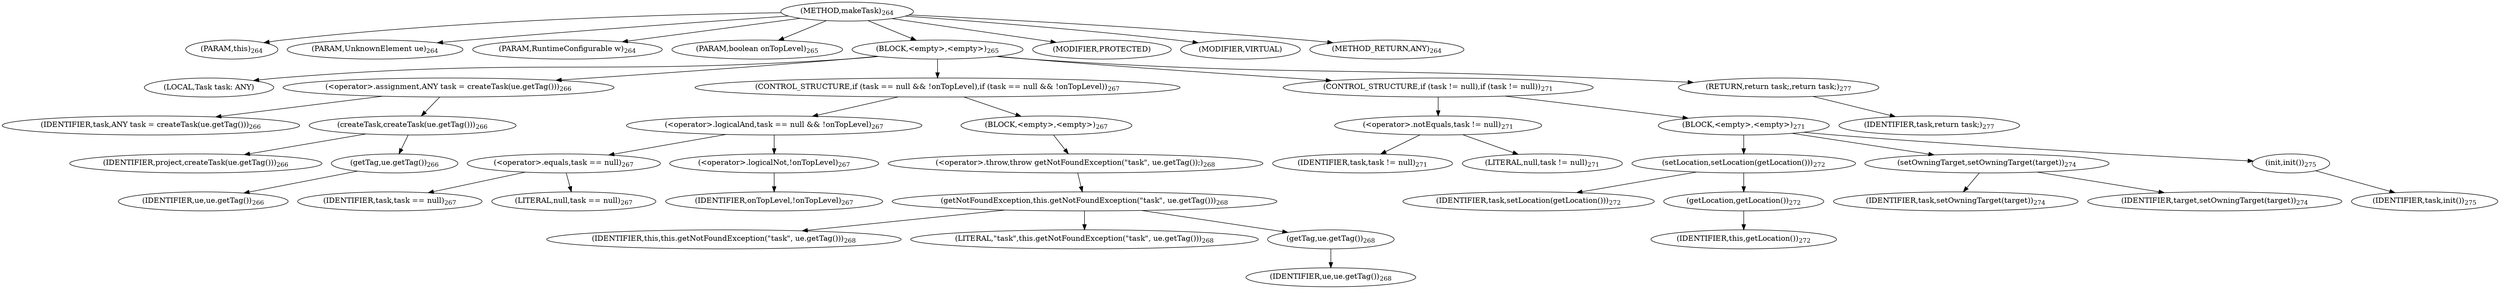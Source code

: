 digraph "makeTask" {  
"362" [label = <(METHOD,makeTask)<SUB>264</SUB>> ]
"15" [label = <(PARAM,this)<SUB>264</SUB>> ]
"363" [label = <(PARAM,UnknownElement ue)<SUB>264</SUB>> ]
"364" [label = <(PARAM,RuntimeConfigurable w)<SUB>264</SUB>> ]
"365" [label = <(PARAM,boolean onTopLevel)<SUB>265</SUB>> ]
"366" [label = <(BLOCK,&lt;empty&gt;,&lt;empty&gt;)<SUB>265</SUB>> ]
"367" [label = <(LOCAL,Task task: ANY)> ]
"368" [label = <(&lt;operator&gt;.assignment,ANY task = createTask(ue.getTag()))<SUB>266</SUB>> ]
"369" [label = <(IDENTIFIER,task,ANY task = createTask(ue.getTag()))<SUB>266</SUB>> ]
"370" [label = <(createTask,createTask(ue.getTag()))<SUB>266</SUB>> ]
"371" [label = <(IDENTIFIER,project,createTask(ue.getTag()))<SUB>266</SUB>> ]
"372" [label = <(getTag,ue.getTag())<SUB>266</SUB>> ]
"373" [label = <(IDENTIFIER,ue,ue.getTag())<SUB>266</SUB>> ]
"374" [label = <(CONTROL_STRUCTURE,if (task == null &amp;&amp; !onTopLevel),if (task == null &amp;&amp; !onTopLevel))<SUB>267</SUB>> ]
"375" [label = <(&lt;operator&gt;.logicalAnd,task == null &amp;&amp; !onTopLevel)<SUB>267</SUB>> ]
"376" [label = <(&lt;operator&gt;.equals,task == null)<SUB>267</SUB>> ]
"377" [label = <(IDENTIFIER,task,task == null)<SUB>267</SUB>> ]
"378" [label = <(LITERAL,null,task == null)<SUB>267</SUB>> ]
"379" [label = <(&lt;operator&gt;.logicalNot,!onTopLevel)<SUB>267</SUB>> ]
"380" [label = <(IDENTIFIER,onTopLevel,!onTopLevel)<SUB>267</SUB>> ]
"381" [label = <(BLOCK,&lt;empty&gt;,&lt;empty&gt;)<SUB>267</SUB>> ]
"382" [label = <(&lt;operator&gt;.throw,throw getNotFoundException(&quot;task&quot;, ue.getTag());)<SUB>268</SUB>> ]
"383" [label = <(getNotFoundException,this.getNotFoundException(&quot;task&quot;, ue.getTag()))<SUB>268</SUB>> ]
"14" [label = <(IDENTIFIER,this,this.getNotFoundException(&quot;task&quot;, ue.getTag()))<SUB>268</SUB>> ]
"384" [label = <(LITERAL,&quot;task&quot;,this.getNotFoundException(&quot;task&quot;, ue.getTag()))<SUB>268</SUB>> ]
"385" [label = <(getTag,ue.getTag())<SUB>268</SUB>> ]
"386" [label = <(IDENTIFIER,ue,ue.getTag())<SUB>268</SUB>> ]
"387" [label = <(CONTROL_STRUCTURE,if (task != null),if (task != null))<SUB>271</SUB>> ]
"388" [label = <(&lt;operator&gt;.notEquals,task != null)<SUB>271</SUB>> ]
"389" [label = <(IDENTIFIER,task,task != null)<SUB>271</SUB>> ]
"390" [label = <(LITERAL,null,task != null)<SUB>271</SUB>> ]
"391" [label = <(BLOCK,&lt;empty&gt;,&lt;empty&gt;)<SUB>271</SUB>> ]
"392" [label = <(setLocation,setLocation(getLocation()))<SUB>272</SUB>> ]
"393" [label = <(IDENTIFIER,task,setLocation(getLocation()))<SUB>272</SUB>> ]
"394" [label = <(getLocation,getLocation())<SUB>272</SUB>> ]
"16" [label = <(IDENTIFIER,this,getLocation())<SUB>272</SUB>> ]
"395" [label = <(setOwningTarget,setOwningTarget(target))<SUB>274</SUB>> ]
"396" [label = <(IDENTIFIER,task,setOwningTarget(target))<SUB>274</SUB>> ]
"397" [label = <(IDENTIFIER,target,setOwningTarget(target))<SUB>274</SUB>> ]
"398" [label = <(init,init())<SUB>275</SUB>> ]
"399" [label = <(IDENTIFIER,task,init())<SUB>275</SUB>> ]
"400" [label = <(RETURN,return task;,return task;)<SUB>277</SUB>> ]
"401" [label = <(IDENTIFIER,task,return task;)<SUB>277</SUB>> ]
"402" [label = <(MODIFIER,PROTECTED)> ]
"403" [label = <(MODIFIER,VIRTUAL)> ]
"404" [label = <(METHOD_RETURN,ANY)<SUB>264</SUB>> ]
  "362" -> "15" 
  "362" -> "363" 
  "362" -> "364" 
  "362" -> "365" 
  "362" -> "366" 
  "362" -> "402" 
  "362" -> "403" 
  "362" -> "404" 
  "366" -> "367" 
  "366" -> "368" 
  "366" -> "374" 
  "366" -> "387" 
  "366" -> "400" 
  "368" -> "369" 
  "368" -> "370" 
  "370" -> "371" 
  "370" -> "372" 
  "372" -> "373" 
  "374" -> "375" 
  "374" -> "381" 
  "375" -> "376" 
  "375" -> "379" 
  "376" -> "377" 
  "376" -> "378" 
  "379" -> "380" 
  "381" -> "382" 
  "382" -> "383" 
  "383" -> "14" 
  "383" -> "384" 
  "383" -> "385" 
  "385" -> "386" 
  "387" -> "388" 
  "387" -> "391" 
  "388" -> "389" 
  "388" -> "390" 
  "391" -> "392" 
  "391" -> "395" 
  "391" -> "398" 
  "392" -> "393" 
  "392" -> "394" 
  "394" -> "16" 
  "395" -> "396" 
  "395" -> "397" 
  "398" -> "399" 
  "400" -> "401" 
}
